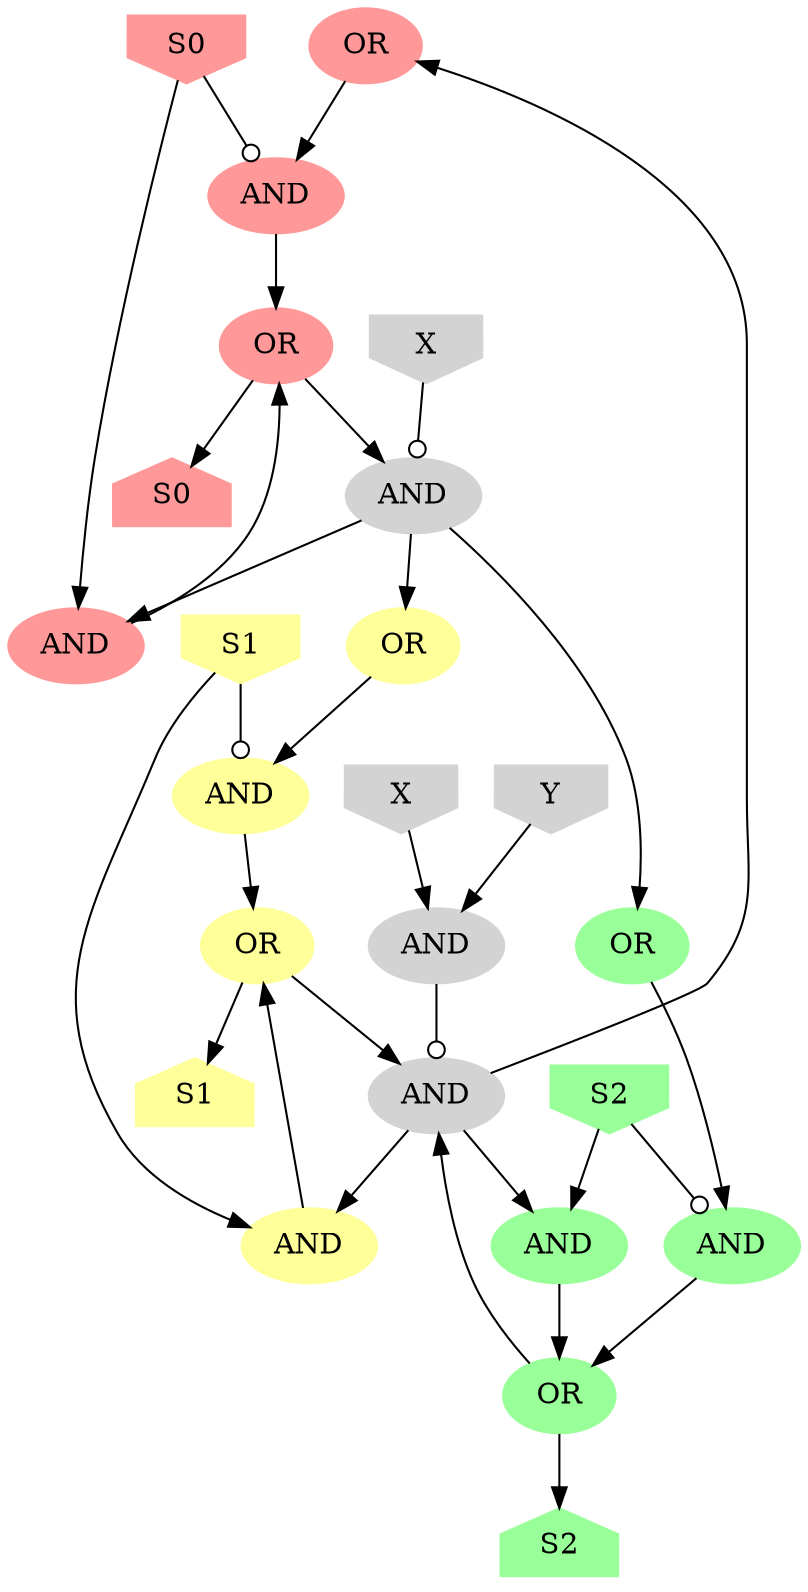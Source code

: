 digraph DFG
{
/* Steps */
subgraph S0
{
node [style="filled", color="#FF9999"];
S0_Set [label="OR" shape="oval"];
S0_Clear [label="AND" shape="oval"];
S0_Output [label="OR" shape="oval"];
S0_Internal [label="AND" shape="oval"];
S0_Read [label="S0" shape="invhouse"];
S0_Write [label="S0" shape="house"];
S0_Set -> S0_Internal -> S0_Output;
S0_Clear -> S0_Output;
S0_Read -> S0_Clear;
S0_Read -> S0_Internal [arrowhead="odot"];
S0_Output -> S0_Write;
}

subgraph S1
{
node [style="filled", color="#FFFF99"];
S1_Set [label="OR" shape="oval"];
S1_Clear [label="AND" shape="oval"];
S1_Output [label="OR" shape="oval"];
S1_Internal [label="AND" shape="oval"];
S1_Read [label="S1" shape="invhouse"];
S1_Write [label="S1" shape="house"];
S1_Set -> S1_Internal -> S1_Output;
S1_Clear -> S1_Output;
S1_Read -> S1_Clear;
S1_Read -> S1_Internal [arrowhead="odot"];
S1_Output -> S1_Write;
}

subgraph S2
{
node [style="filled", color="#99FF99"];
S2_Set [label="OR" shape="oval"];
S2_Clear [label="AND" shape="oval"];
S2_Output [label="OR" shape="oval"];
S2_Internal [label="AND" shape="oval"];
S2_Read [label="S2" shape="invhouse"];
S2_Write [label="S2" shape="house"];
S2_Set -> S2_Internal -> S2_Output;
S2_Clear -> S2_Output;
S2_Read -> S2_Clear;
S2_Read -> S2_Internal [arrowhead="odot"];
S2_Output -> S2_Write;
}

/* Transitions */
subgraph T0
{
node [style="filled" color="lightgrey"];
T0_Bridge [label="AND" shape="oval"];
subgraph C0
{
C0_N0 [label="X" shape="invhouse"];
}

C0_N0 -> T0_Bridge [arrowhead="odot"];
}
subgraph T1
{
node [style="filled" color="lightgrey"];
T1_Bridge [label="AND" shape="oval"];
subgraph C1
{
C1_N0 [label="AND" shape="oval"];
C1_N1 [label="X" shape="invhouse"];
C1_N1 -> C1_N0;
C1_N2 [label="Y" shape="invhouse"];
C1_N2 -> C1_N0;
}

C1_N0 -> T1_Bridge [arrowhead="odot"];
}
/* Connections */
S0_Output -> T0_Bridge;
T0_Bridge -> S0_Clear;
T0_Bridge -> S1_Set;
T0_Bridge -> S2_Set;
S1_Output -> T1_Bridge;
T1_Bridge -> S1_Clear;
S2_Output -> T1_Bridge;
T1_Bridge -> S2_Clear;
T1_Bridge -> S0_Set;
}
